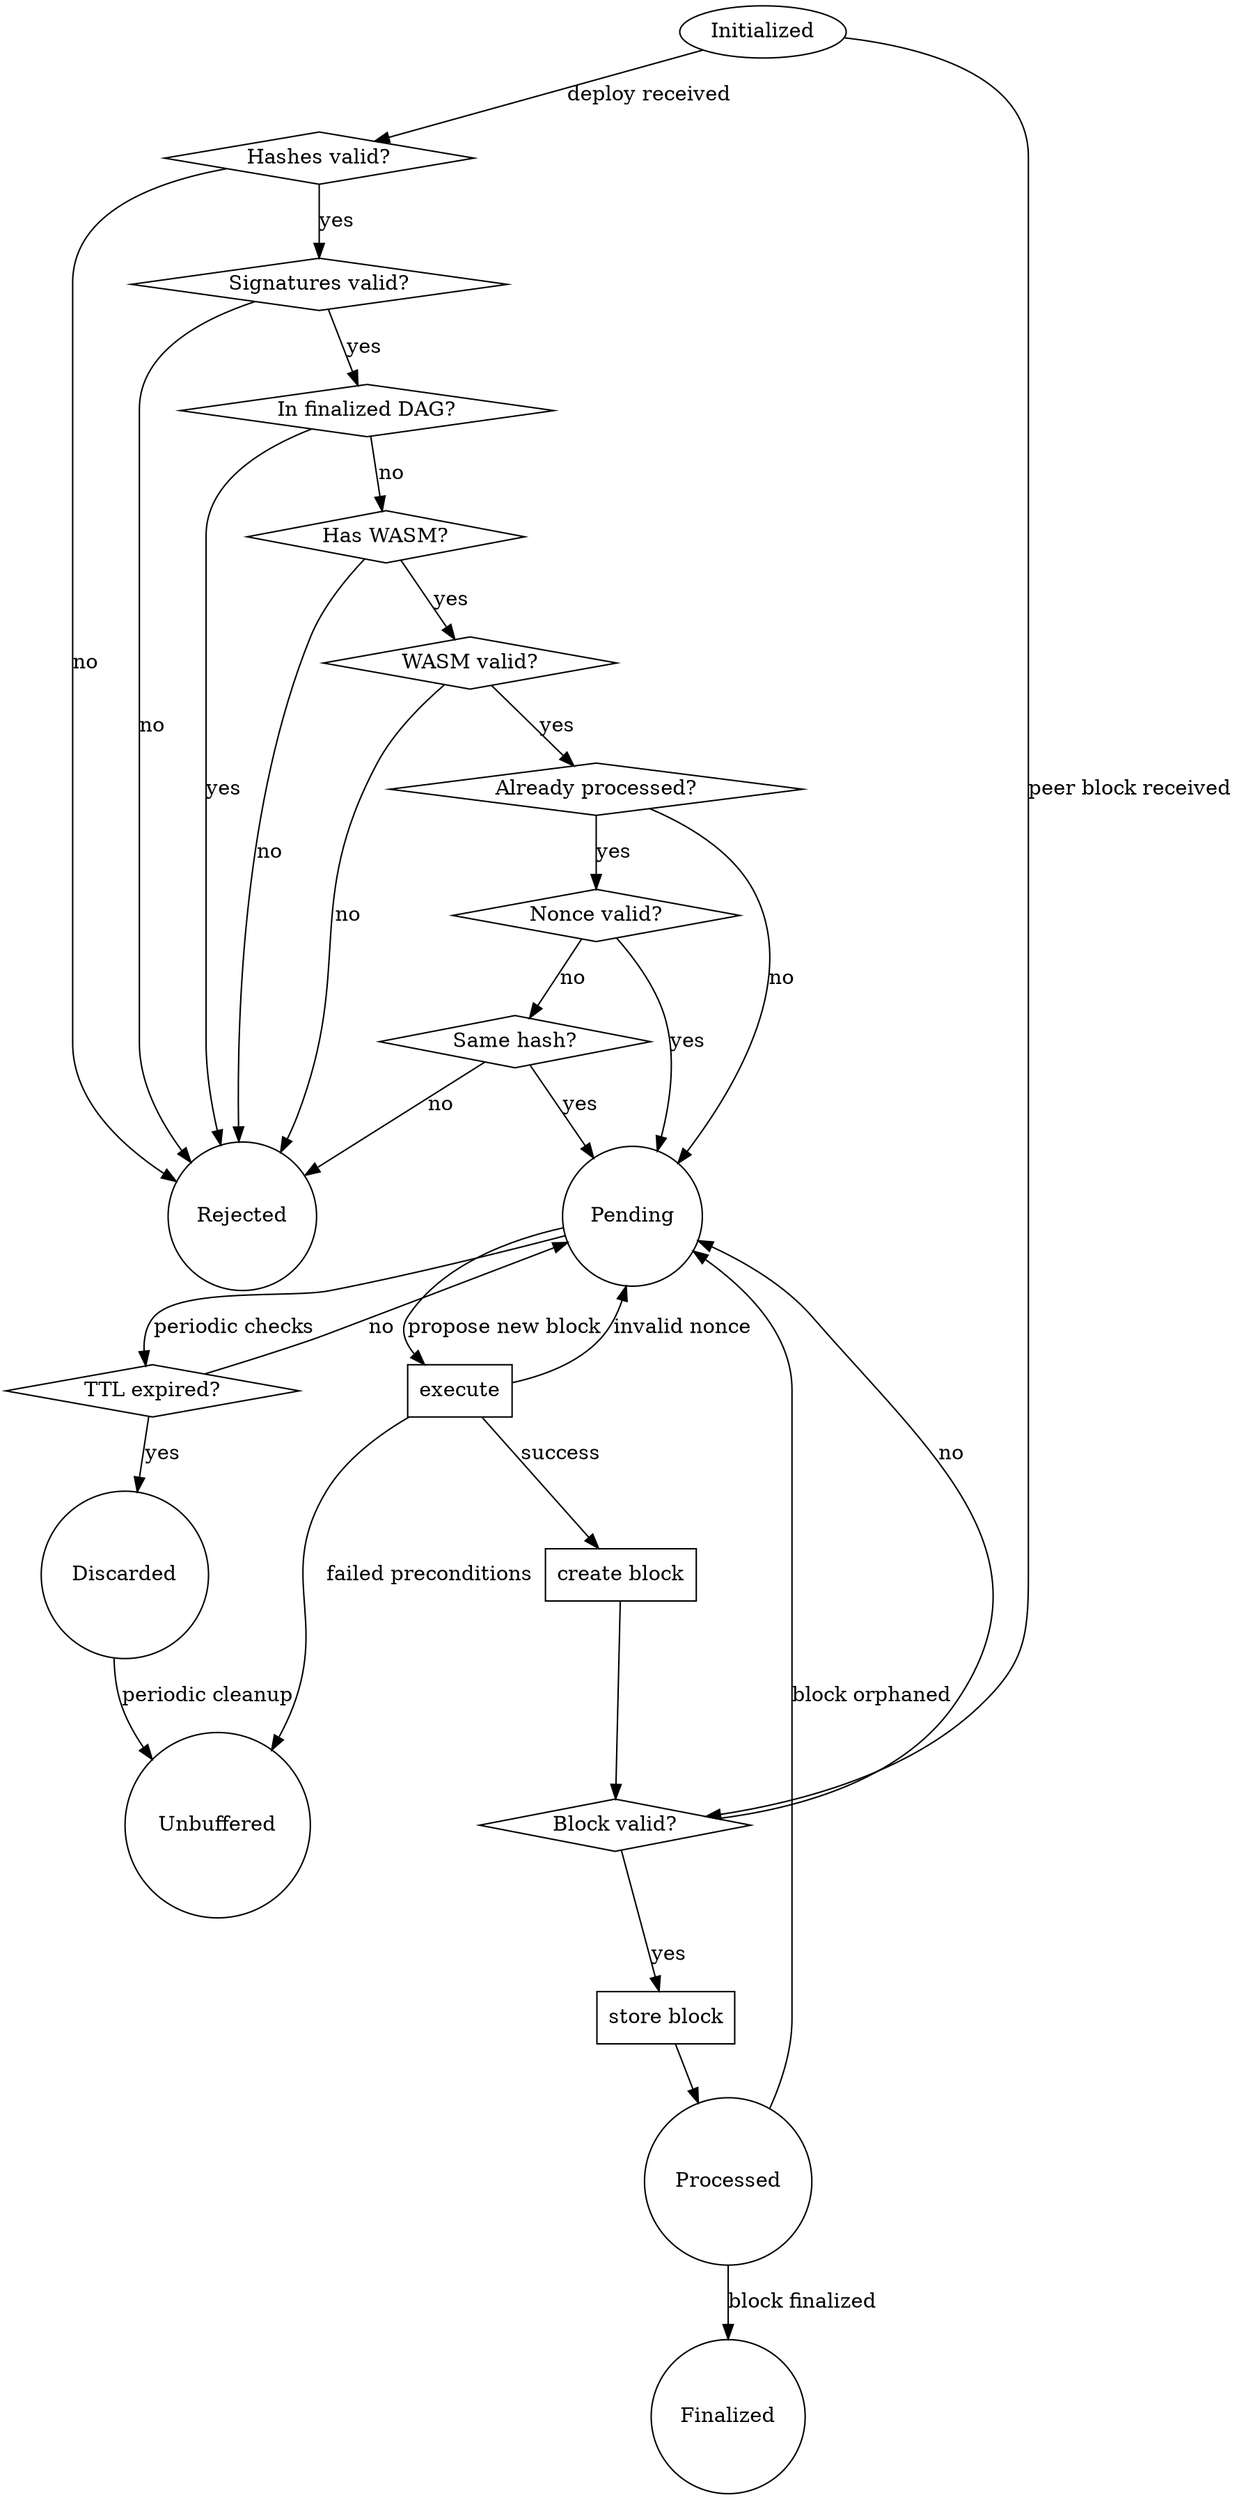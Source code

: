 digraph deploy_processing_finite_state_machine {
/*
    For visualisation install the Graphviz package: https://www.graphviz.org
    Compile to image using the example command: dot -Gdpi=100 -Tjpeg -o deploys.jpeg deploys_processing_fsm.gv

    Don't forget to update the docs/deploys_processing.svg on change
*/
	initialized[shape="ellipse" label="Initialized"];
	rejected[shape="circle" label="Rejected"];
	check_hashes[shape="diamond" label="Hashes valid?"];
	check_signatures[shape="diamond" label="Signatures valid?"];
	check_preexistence[shape="diamond" label="In finalized DAG?"];
	check_session_and_payment_code[shape="diamond" label="Has WASM?"];
	check_nonce_step_one[shape="diamond" label="Already processed?"]
	check_nonce_step_two[shape="diamond" label="Nonce valid?"]
	check_nonce_step_three[shape="diamond" label="Same hash?"];
	check_wasm[shape="diamond" label="WASM valid?"];
	check_ttl[shape="diamond" label="TTL expired?"];

	pending[shape="circle" label="Pending"];
	processed[shape="circle" label="Processed"];
	finalized[shape="circle" label="Finalized"];
	discarded[shape="circle" label="Discarded"];
	deleted[shape="circle" label="Unbuffered"];

	check_computation_result[shape="box" label="execute"];
	check_block[shape="diamond" label="Block valid?"];
	create_block[shape="box" label="create block"];
	store_block[shape="box" label="store block"];

	initialized -> check_hashes [label="deploy received"];
	initialized -> check_block [label="peer block received"];

	check_hashes -> check_signatures [label="yes"];
	check_hashes -> rejected [label="no"];

	check_signatures -> check_preexistence [label="yes"];
	check_signatures -> rejected [label="no"];

	check_preexistence -> check_session_and_payment_code [label="no"];
	check_preexistence -> rejected [label="yes"];

	check_session_and_payment_code -> check_wasm [label="yes"];
	check_session_and_payment_code -> rejected [label="no"];

	check_wasm -> check_nonce_step_one [label="yes"];
	check_wasm -> rejected [label="no"];

	check_nonce_step_one -> pending [label="no"];
	check_nonce_step_one -> check_nonce_step_two [label="yes"];

	check_nonce_step_two -> pending [label="yes"];
	check_nonce_step_two -> check_nonce_step_three [label="no"];

	check_nonce_step_three -> pending [label="yes"];
	check_nonce_step_three -> rejected [label="no"];

	pending -> check_computation_result [label="propose new block"];
	pending -> check_ttl [label="periodic checks"];
	check_ttl -> pending [label="no"];
	check_ttl -> discarded [label="yes"];

	discarded -> deleted [label="periodic cleanup"];

	check_computation_result -> deleted [label="failed preconditions"];
	check_computation_result -> pending [label="invalid nonce"];
	check_computation_result -> create_block [label="success"];

	create_block -> check_block;

	check_block -> store_block [label="yes"];
	check_block -> pending [label="no"];

	store_block -> processed;
	processed -> pending [label="block orphaned"];
	processed -> finalized [label="block finalized"];
}
